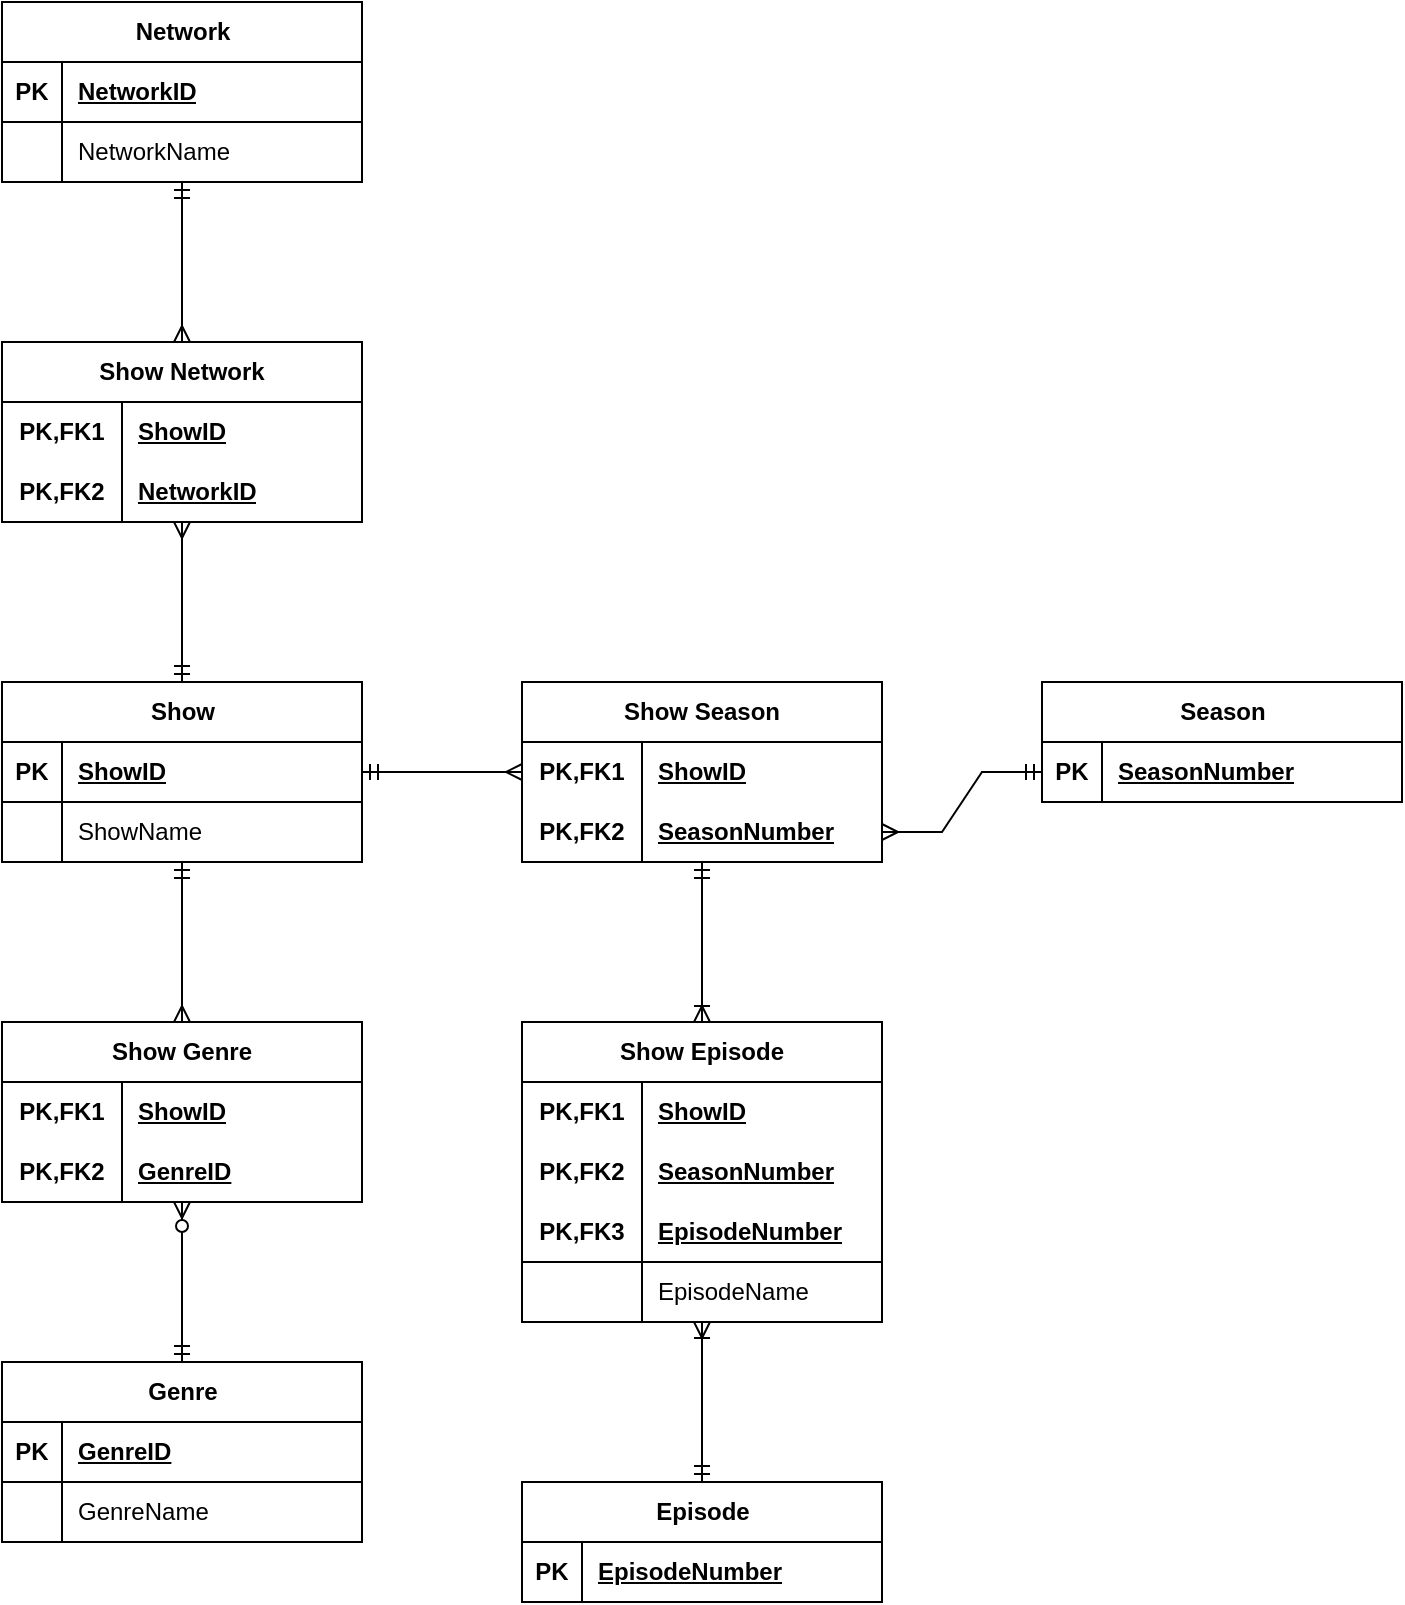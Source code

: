 <mxfile version="21.2.7" type="device">
  <diagram id="R2lEEEUBdFMjLlhIrx00" name="Page-1">
    <mxGraphModel dx="1434" dy="803" grid="1" gridSize="10" guides="1" tooltips="1" connect="1" arrows="1" fold="1" page="1" pageScale="1" pageWidth="850" pageHeight="1100" math="0" shadow="0" extFonts="Permanent Marker^https://fonts.googleapis.com/css?family=Permanent+Marker">
      <root>
        <mxCell id="0" />
        <mxCell id="1" parent="0" />
        <mxCell id="GbpxTVaLLZZnsDVivWcp-1" value="Show" style="shape=table;startSize=30;container=1;collapsible=1;childLayout=tableLayout;fixedRows=1;rowLines=0;fontStyle=1;align=center;resizeLast=1;html=1;" parent="1" vertex="1">
          <mxGeometry x="40" y="440" width="180" height="90" as="geometry" />
        </mxCell>
        <mxCell id="GbpxTVaLLZZnsDVivWcp-2" value="" style="shape=tableRow;horizontal=0;startSize=0;swimlaneHead=0;swimlaneBody=0;fillColor=none;collapsible=0;dropTarget=0;points=[[0,0.5],[1,0.5]];portConstraint=eastwest;top=0;left=0;right=0;bottom=1;" parent="GbpxTVaLLZZnsDVivWcp-1" vertex="1">
          <mxGeometry y="30" width="180" height="30" as="geometry" />
        </mxCell>
        <mxCell id="GbpxTVaLLZZnsDVivWcp-3" value="PK" style="shape=partialRectangle;connectable=0;fillColor=none;top=0;left=0;bottom=0;right=0;fontStyle=1;overflow=hidden;whiteSpace=wrap;html=1;" parent="GbpxTVaLLZZnsDVivWcp-2" vertex="1">
          <mxGeometry width="30" height="30" as="geometry">
            <mxRectangle width="30" height="30" as="alternateBounds" />
          </mxGeometry>
        </mxCell>
        <mxCell id="GbpxTVaLLZZnsDVivWcp-4" value="ShowID" style="shape=partialRectangle;connectable=0;fillColor=none;top=0;left=0;bottom=0;right=0;align=left;spacingLeft=6;fontStyle=5;overflow=hidden;whiteSpace=wrap;html=1;" parent="GbpxTVaLLZZnsDVivWcp-2" vertex="1">
          <mxGeometry x="30" width="150" height="30" as="geometry">
            <mxRectangle width="150" height="30" as="alternateBounds" />
          </mxGeometry>
        </mxCell>
        <mxCell id="GbpxTVaLLZZnsDVivWcp-5" value="" style="shape=tableRow;horizontal=0;startSize=0;swimlaneHead=0;swimlaneBody=0;fillColor=none;collapsible=0;dropTarget=0;points=[[0,0.5],[1,0.5]];portConstraint=eastwest;top=0;left=0;right=0;bottom=0;" parent="GbpxTVaLLZZnsDVivWcp-1" vertex="1">
          <mxGeometry y="60" width="180" height="30" as="geometry" />
        </mxCell>
        <mxCell id="GbpxTVaLLZZnsDVivWcp-6" value="" style="shape=partialRectangle;connectable=0;fillColor=none;top=0;left=0;bottom=0;right=0;editable=1;overflow=hidden;whiteSpace=wrap;html=1;" parent="GbpxTVaLLZZnsDVivWcp-5" vertex="1">
          <mxGeometry width="30" height="30" as="geometry">
            <mxRectangle width="30" height="30" as="alternateBounds" />
          </mxGeometry>
        </mxCell>
        <mxCell id="GbpxTVaLLZZnsDVivWcp-7" value="ShowName" style="shape=partialRectangle;connectable=0;fillColor=none;top=0;left=0;bottom=0;right=0;align=left;spacingLeft=6;overflow=hidden;whiteSpace=wrap;html=1;" parent="GbpxTVaLLZZnsDVivWcp-5" vertex="1">
          <mxGeometry x="30" width="150" height="30" as="geometry">
            <mxRectangle width="150" height="30" as="alternateBounds" />
          </mxGeometry>
        </mxCell>
        <mxCell id="GbpxTVaLLZZnsDVivWcp-27" value="Show Season" style="shape=table;startSize=30;container=1;collapsible=1;childLayout=tableLayout;fixedRows=1;rowLines=0;fontStyle=1;align=center;resizeLast=1;html=1;whiteSpace=wrap;" parent="1" vertex="1">
          <mxGeometry x="300" y="440" width="180" height="90" as="geometry" />
        </mxCell>
        <mxCell id="GbpxTVaLLZZnsDVivWcp-28" value="" style="shape=tableRow;horizontal=0;startSize=0;swimlaneHead=0;swimlaneBody=0;fillColor=none;collapsible=0;dropTarget=0;points=[[0,0.5],[1,0.5]];portConstraint=eastwest;top=0;left=0;right=0;bottom=0;html=1;" parent="GbpxTVaLLZZnsDVivWcp-27" vertex="1">
          <mxGeometry y="30" width="180" height="30" as="geometry" />
        </mxCell>
        <mxCell id="GbpxTVaLLZZnsDVivWcp-29" value="PK,FK1" style="shape=partialRectangle;connectable=0;fillColor=none;top=0;left=0;bottom=0;right=0;fontStyle=1;overflow=hidden;html=1;whiteSpace=wrap;" parent="GbpxTVaLLZZnsDVivWcp-28" vertex="1">
          <mxGeometry width="60" height="30" as="geometry">
            <mxRectangle width="60" height="30" as="alternateBounds" />
          </mxGeometry>
        </mxCell>
        <mxCell id="GbpxTVaLLZZnsDVivWcp-30" value="ShowID" style="shape=partialRectangle;connectable=0;fillColor=none;top=0;left=0;bottom=0;right=0;align=left;spacingLeft=6;fontStyle=5;overflow=hidden;html=1;whiteSpace=wrap;" parent="GbpxTVaLLZZnsDVivWcp-28" vertex="1">
          <mxGeometry x="60" width="120" height="30" as="geometry">
            <mxRectangle width="120" height="30" as="alternateBounds" />
          </mxGeometry>
        </mxCell>
        <mxCell id="GbpxTVaLLZZnsDVivWcp-31" value="" style="shape=tableRow;horizontal=0;startSize=0;swimlaneHead=0;swimlaneBody=0;fillColor=none;collapsible=0;dropTarget=0;points=[[0,0.5],[1,0.5]];portConstraint=eastwest;top=0;left=0;right=0;bottom=1;html=1;" parent="GbpxTVaLLZZnsDVivWcp-27" vertex="1">
          <mxGeometry y="60" width="180" height="30" as="geometry" />
        </mxCell>
        <mxCell id="GbpxTVaLLZZnsDVivWcp-32" value="PK,FK2" style="shape=partialRectangle;connectable=0;fillColor=none;top=0;left=0;bottom=0;right=0;fontStyle=1;overflow=hidden;html=1;whiteSpace=wrap;" parent="GbpxTVaLLZZnsDVivWcp-31" vertex="1">
          <mxGeometry width="60" height="30" as="geometry">
            <mxRectangle width="60" height="30" as="alternateBounds" />
          </mxGeometry>
        </mxCell>
        <mxCell id="GbpxTVaLLZZnsDVivWcp-33" value="SeasonNumber" style="shape=partialRectangle;connectable=0;fillColor=none;top=0;left=0;bottom=0;right=0;align=left;spacingLeft=6;fontStyle=5;overflow=hidden;html=1;whiteSpace=wrap;" parent="GbpxTVaLLZZnsDVivWcp-31" vertex="1">
          <mxGeometry x="60" width="120" height="30" as="geometry">
            <mxRectangle width="120" height="30" as="alternateBounds" />
          </mxGeometry>
        </mxCell>
        <mxCell id="GbpxTVaLLZZnsDVivWcp-40" value="Season" style="shape=table;startSize=30;container=1;collapsible=1;childLayout=tableLayout;fixedRows=1;rowLines=0;fontStyle=1;align=center;resizeLast=1;html=1;" parent="1" vertex="1">
          <mxGeometry x="560" y="440" width="180" height="60" as="geometry" />
        </mxCell>
        <mxCell id="GbpxTVaLLZZnsDVivWcp-41" value="" style="shape=tableRow;horizontal=0;startSize=0;swimlaneHead=0;swimlaneBody=0;fillColor=none;collapsible=0;dropTarget=0;points=[[0,0.5],[1,0.5]];portConstraint=eastwest;top=0;left=0;right=0;bottom=1;" parent="GbpxTVaLLZZnsDVivWcp-40" vertex="1">
          <mxGeometry y="30" width="180" height="30" as="geometry" />
        </mxCell>
        <mxCell id="GbpxTVaLLZZnsDVivWcp-42" value="PK" style="shape=partialRectangle;connectable=0;fillColor=none;top=0;left=0;bottom=0;right=0;fontStyle=1;overflow=hidden;whiteSpace=wrap;html=1;" parent="GbpxTVaLLZZnsDVivWcp-41" vertex="1">
          <mxGeometry width="30" height="30" as="geometry">
            <mxRectangle width="30" height="30" as="alternateBounds" />
          </mxGeometry>
        </mxCell>
        <mxCell id="GbpxTVaLLZZnsDVivWcp-43" value="SeasonNumber" style="shape=partialRectangle;connectable=0;fillColor=none;top=0;left=0;bottom=0;right=0;align=left;spacingLeft=6;fontStyle=5;overflow=hidden;whiteSpace=wrap;html=1;" parent="GbpxTVaLLZZnsDVivWcp-41" vertex="1">
          <mxGeometry x="30" width="150" height="30" as="geometry">
            <mxRectangle width="150" height="30" as="alternateBounds" />
          </mxGeometry>
        </mxCell>
        <mxCell id="GbpxTVaLLZZnsDVivWcp-53" value="Genre" style="shape=table;startSize=30;container=1;collapsible=1;childLayout=tableLayout;fixedRows=1;rowLines=0;fontStyle=1;align=center;resizeLast=1;html=1;" parent="1" vertex="1">
          <mxGeometry x="40" y="780" width="180" height="90" as="geometry" />
        </mxCell>
        <mxCell id="GbpxTVaLLZZnsDVivWcp-54" value="" style="shape=tableRow;horizontal=0;startSize=0;swimlaneHead=0;swimlaneBody=0;fillColor=none;collapsible=0;dropTarget=0;points=[[0,0.5],[1,0.5]];portConstraint=eastwest;top=0;left=0;right=0;bottom=1;" parent="GbpxTVaLLZZnsDVivWcp-53" vertex="1">
          <mxGeometry y="30" width="180" height="30" as="geometry" />
        </mxCell>
        <mxCell id="GbpxTVaLLZZnsDVivWcp-55" value="PK" style="shape=partialRectangle;connectable=0;fillColor=none;top=0;left=0;bottom=0;right=0;fontStyle=1;overflow=hidden;whiteSpace=wrap;html=1;" parent="GbpxTVaLLZZnsDVivWcp-54" vertex="1">
          <mxGeometry width="30" height="30" as="geometry">
            <mxRectangle width="30" height="30" as="alternateBounds" />
          </mxGeometry>
        </mxCell>
        <mxCell id="GbpxTVaLLZZnsDVivWcp-56" value="GenreID" style="shape=partialRectangle;connectable=0;fillColor=none;top=0;left=0;bottom=0;right=0;align=left;spacingLeft=6;fontStyle=5;overflow=hidden;whiteSpace=wrap;html=1;" parent="GbpxTVaLLZZnsDVivWcp-54" vertex="1">
          <mxGeometry x="30" width="150" height="30" as="geometry">
            <mxRectangle width="150" height="30" as="alternateBounds" />
          </mxGeometry>
        </mxCell>
        <mxCell id="GbpxTVaLLZZnsDVivWcp-57" value="" style="shape=tableRow;horizontal=0;startSize=0;swimlaneHead=0;swimlaneBody=0;fillColor=none;collapsible=0;dropTarget=0;points=[[0,0.5],[1,0.5]];portConstraint=eastwest;top=0;left=0;right=0;bottom=0;" parent="GbpxTVaLLZZnsDVivWcp-53" vertex="1">
          <mxGeometry y="60" width="180" height="30" as="geometry" />
        </mxCell>
        <mxCell id="GbpxTVaLLZZnsDVivWcp-58" value="" style="shape=partialRectangle;connectable=0;fillColor=none;top=0;left=0;bottom=0;right=0;editable=1;overflow=hidden;whiteSpace=wrap;html=1;" parent="GbpxTVaLLZZnsDVivWcp-57" vertex="1">
          <mxGeometry width="30" height="30" as="geometry">
            <mxRectangle width="30" height="30" as="alternateBounds" />
          </mxGeometry>
        </mxCell>
        <mxCell id="GbpxTVaLLZZnsDVivWcp-59" value="GenreName" style="shape=partialRectangle;connectable=0;fillColor=none;top=0;left=0;bottom=0;right=0;align=left;spacingLeft=6;overflow=hidden;whiteSpace=wrap;html=1;" parent="GbpxTVaLLZZnsDVivWcp-57" vertex="1">
          <mxGeometry x="30" width="150" height="30" as="geometry">
            <mxRectangle width="150" height="30" as="alternateBounds" />
          </mxGeometry>
        </mxCell>
        <mxCell id="GbpxTVaLLZZnsDVivWcp-66" value="Show Genre" style="shape=table;startSize=30;container=1;collapsible=1;childLayout=tableLayout;fixedRows=1;rowLines=0;fontStyle=1;align=center;resizeLast=1;html=1;whiteSpace=wrap;" parent="1" vertex="1">
          <mxGeometry x="40" y="610" width="180" height="90" as="geometry" />
        </mxCell>
        <mxCell id="GbpxTVaLLZZnsDVivWcp-67" value="" style="shape=tableRow;horizontal=0;startSize=0;swimlaneHead=0;swimlaneBody=0;fillColor=none;collapsible=0;dropTarget=0;points=[[0,0.5],[1,0.5]];portConstraint=eastwest;top=0;left=0;right=0;bottom=0;html=1;" parent="GbpxTVaLLZZnsDVivWcp-66" vertex="1">
          <mxGeometry y="30" width="180" height="30" as="geometry" />
        </mxCell>
        <mxCell id="GbpxTVaLLZZnsDVivWcp-68" value="PK,FK1" style="shape=partialRectangle;connectable=0;fillColor=none;top=0;left=0;bottom=0;right=0;fontStyle=1;overflow=hidden;html=1;whiteSpace=wrap;" parent="GbpxTVaLLZZnsDVivWcp-67" vertex="1">
          <mxGeometry width="60" height="30" as="geometry">
            <mxRectangle width="60" height="30" as="alternateBounds" />
          </mxGeometry>
        </mxCell>
        <mxCell id="GbpxTVaLLZZnsDVivWcp-69" value="ShowID" style="shape=partialRectangle;connectable=0;fillColor=none;top=0;left=0;bottom=0;right=0;align=left;spacingLeft=6;fontStyle=5;overflow=hidden;html=1;whiteSpace=wrap;" parent="GbpxTVaLLZZnsDVivWcp-67" vertex="1">
          <mxGeometry x="60" width="120" height="30" as="geometry">
            <mxRectangle width="120" height="30" as="alternateBounds" />
          </mxGeometry>
        </mxCell>
        <mxCell id="GbpxTVaLLZZnsDVivWcp-70" value="" style="shape=tableRow;horizontal=0;startSize=0;swimlaneHead=0;swimlaneBody=0;fillColor=none;collapsible=0;dropTarget=0;points=[[0,0.5],[1,0.5]];portConstraint=eastwest;top=0;left=0;right=0;bottom=1;html=1;" parent="GbpxTVaLLZZnsDVivWcp-66" vertex="1">
          <mxGeometry y="60" width="180" height="30" as="geometry" />
        </mxCell>
        <mxCell id="GbpxTVaLLZZnsDVivWcp-71" value="PK,FK2" style="shape=partialRectangle;connectable=0;fillColor=none;top=0;left=0;bottom=0;right=0;fontStyle=1;overflow=hidden;html=1;whiteSpace=wrap;" parent="GbpxTVaLLZZnsDVivWcp-70" vertex="1">
          <mxGeometry width="60" height="30" as="geometry">
            <mxRectangle width="60" height="30" as="alternateBounds" />
          </mxGeometry>
        </mxCell>
        <mxCell id="GbpxTVaLLZZnsDVivWcp-72" value="GenreID" style="shape=partialRectangle;connectable=0;fillColor=none;top=0;left=0;bottom=0;right=0;align=left;spacingLeft=6;fontStyle=5;overflow=hidden;html=1;whiteSpace=wrap;" parent="GbpxTVaLLZZnsDVivWcp-70" vertex="1">
          <mxGeometry x="60" width="120" height="30" as="geometry">
            <mxRectangle width="120" height="30" as="alternateBounds" />
          </mxGeometry>
        </mxCell>
        <mxCell id="GbpxTVaLLZZnsDVivWcp-76" value="Network" style="shape=table;startSize=30;container=1;collapsible=1;childLayout=tableLayout;fixedRows=1;rowLines=0;fontStyle=1;align=center;resizeLast=1;html=1;" parent="1" vertex="1">
          <mxGeometry x="40" y="100" width="180" height="90" as="geometry" />
        </mxCell>
        <mxCell id="GbpxTVaLLZZnsDVivWcp-77" value="" style="shape=tableRow;horizontal=0;startSize=0;swimlaneHead=0;swimlaneBody=0;fillColor=none;collapsible=0;dropTarget=0;points=[[0,0.5],[1,0.5]];portConstraint=eastwest;top=0;left=0;right=0;bottom=1;" parent="GbpxTVaLLZZnsDVivWcp-76" vertex="1">
          <mxGeometry y="30" width="180" height="30" as="geometry" />
        </mxCell>
        <mxCell id="GbpxTVaLLZZnsDVivWcp-78" value="PK" style="shape=partialRectangle;connectable=0;fillColor=none;top=0;left=0;bottom=0;right=0;fontStyle=1;overflow=hidden;whiteSpace=wrap;html=1;" parent="GbpxTVaLLZZnsDVivWcp-77" vertex="1">
          <mxGeometry width="30" height="30" as="geometry">
            <mxRectangle width="30" height="30" as="alternateBounds" />
          </mxGeometry>
        </mxCell>
        <mxCell id="GbpxTVaLLZZnsDVivWcp-79" value="NetworkID" style="shape=partialRectangle;connectable=0;fillColor=none;top=0;left=0;bottom=0;right=0;align=left;spacingLeft=6;fontStyle=5;overflow=hidden;whiteSpace=wrap;html=1;" parent="GbpxTVaLLZZnsDVivWcp-77" vertex="1">
          <mxGeometry x="30" width="150" height="30" as="geometry">
            <mxRectangle width="150" height="30" as="alternateBounds" />
          </mxGeometry>
        </mxCell>
        <mxCell id="GbpxTVaLLZZnsDVivWcp-80" value="" style="shape=tableRow;horizontal=0;startSize=0;swimlaneHead=0;swimlaneBody=0;fillColor=none;collapsible=0;dropTarget=0;points=[[0,0.5],[1,0.5]];portConstraint=eastwest;top=0;left=0;right=0;bottom=0;" parent="GbpxTVaLLZZnsDVivWcp-76" vertex="1">
          <mxGeometry y="60" width="180" height="30" as="geometry" />
        </mxCell>
        <mxCell id="GbpxTVaLLZZnsDVivWcp-81" value="" style="shape=partialRectangle;connectable=0;fillColor=none;top=0;left=0;bottom=0;right=0;editable=1;overflow=hidden;whiteSpace=wrap;html=1;" parent="GbpxTVaLLZZnsDVivWcp-80" vertex="1">
          <mxGeometry width="30" height="30" as="geometry">
            <mxRectangle width="30" height="30" as="alternateBounds" />
          </mxGeometry>
        </mxCell>
        <mxCell id="GbpxTVaLLZZnsDVivWcp-82" value="NetworkName" style="shape=partialRectangle;connectable=0;fillColor=none;top=0;left=0;bottom=0;right=0;align=left;spacingLeft=6;overflow=hidden;whiteSpace=wrap;html=1;" parent="GbpxTVaLLZZnsDVivWcp-80" vertex="1">
          <mxGeometry x="30" width="150" height="30" as="geometry">
            <mxRectangle width="150" height="30" as="alternateBounds" />
          </mxGeometry>
        </mxCell>
        <mxCell id="GbpxTVaLLZZnsDVivWcp-83" value="Show Network" style="shape=table;startSize=30;container=1;collapsible=1;childLayout=tableLayout;fixedRows=1;rowLines=0;fontStyle=1;align=center;resizeLast=1;html=1;whiteSpace=wrap;" parent="1" vertex="1">
          <mxGeometry x="40" y="270" width="180" height="90" as="geometry" />
        </mxCell>
        <mxCell id="GbpxTVaLLZZnsDVivWcp-84" value="" style="shape=tableRow;horizontal=0;startSize=0;swimlaneHead=0;swimlaneBody=0;fillColor=none;collapsible=0;dropTarget=0;points=[[0,0.5],[1,0.5]];portConstraint=eastwest;top=0;left=0;right=0;bottom=0;html=1;" parent="GbpxTVaLLZZnsDVivWcp-83" vertex="1">
          <mxGeometry y="30" width="180" height="30" as="geometry" />
        </mxCell>
        <mxCell id="GbpxTVaLLZZnsDVivWcp-85" value="PK,FK1" style="shape=partialRectangle;connectable=0;fillColor=none;top=0;left=0;bottom=0;right=0;fontStyle=1;overflow=hidden;html=1;whiteSpace=wrap;" parent="GbpxTVaLLZZnsDVivWcp-84" vertex="1">
          <mxGeometry width="60" height="30" as="geometry">
            <mxRectangle width="60" height="30" as="alternateBounds" />
          </mxGeometry>
        </mxCell>
        <mxCell id="GbpxTVaLLZZnsDVivWcp-86" value="ShowID" style="shape=partialRectangle;connectable=0;fillColor=none;top=0;left=0;bottom=0;right=0;align=left;spacingLeft=6;fontStyle=5;overflow=hidden;html=1;whiteSpace=wrap;" parent="GbpxTVaLLZZnsDVivWcp-84" vertex="1">
          <mxGeometry x="60" width="120" height="30" as="geometry">
            <mxRectangle width="120" height="30" as="alternateBounds" />
          </mxGeometry>
        </mxCell>
        <mxCell id="GbpxTVaLLZZnsDVivWcp-87" value="" style="shape=tableRow;horizontal=0;startSize=0;swimlaneHead=0;swimlaneBody=0;fillColor=none;collapsible=0;dropTarget=0;points=[[0,0.5],[1,0.5]];portConstraint=eastwest;top=0;left=0;right=0;bottom=1;html=1;" parent="GbpxTVaLLZZnsDVivWcp-83" vertex="1">
          <mxGeometry y="60" width="180" height="30" as="geometry" />
        </mxCell>
        <mxCell id="GbpxTVaLLZZnsDVivWcp-88" value="PK,FK2" style="shape=partialRectangle;connectable=0;fillColor=none;top=0;left=0;bottom=0;right=0;fontStyle=1;overflow=hidden;html=1;whiteSpace=wrap;" parent="GbpxTVaLLZZnsDVivWcp-87" vertex="1">
          <mxGeometry width="60" height="30" as="geometry">
            <mxRectangle width="60" height="30" as="alternateBounds" />
          </mxGeometry>
        </mxCell>
        <mxCell id="GbpxTVaLLZZnsDVivWcp-89" value="NetworkID" style="shape=partialRectangle;connectable=0;fillColor=none;top=0;left=0;bottom=0;right=0;align=left;spacingLeft=6;fontStyle=5;overflow=hidden;html=1;whiteSpace=wrap;" parent="GbpxTVaLLZZnsDVivWcp-87" vertex="1">
          <mxGeometry x="60" width="120" height="30" as="geometry">
            <mxRectangle width="120" height="30" as="alternateBounds" />
          </mxGeometry>
        </mxCell>
        <mxCell id="GbpxTVaLLZZnsDVivWcp-125" value="" style="edgeStyle=entityRelationEdgeStyle;fontSize=12;html=1;endArrow=ERmany;startArrow=ERmandOne;rounded=0;exitX=1;exitY=0.5;exitDx=0;exitDy=0;endFill=0;" parent="1" source="GbpxTVaLLZZnsDVivWcp-2" target="GbpxTVaLLZZnsDVivWcp-28" edge="1">
          <mxGeometry width="100" height="100" relative="1" as="geometry">
            <mxPoint x="250" y="550" as="sourcePoint" />
            <mxPoint x="350" y="450" as="targetPoint" />
          </mxGeometry>
        </mxCell>
        <mxCell id="GbpxTVaLLZZnsDVivWcp-126" value="" style="edgeStyle=entityRelationEdgeStyle;fontSize=12;html=1;endArrow=ERmany;startArrow=ERmandOne;rounded=0;exitX=0;exitY=0.5;exitDx=0;exitDy=0;endFill=0;entryX=1;entryY=0.5;entryDx=0;entryDy=0;" parent="1" source="GbpxTVaLLZZnsDVivWcp-41" target="GbpxTVaLLZZnsDVivWcp-31" edge="1">
          <mxGeometry width="100" height="100" relative="1" as="geometry">
            <mxPoint x="530" y="549" as="sourcePoint" />
            <mxPoint x="610" y="549" as="targetPoint" />
          </mxGeometry>
        </mxCell>
        <mxCell id="GbpxTVaLLZZnsDVivWcp-127" value="" style="fontSize=12;html=1;endArrow=ERmany;startArrow=ERmandOne;rounded=0;endFill=0;" parent="1" source="GbpxTVaLLZZnsDVivWcp-5" target="GbpxTVaLLZZnsDVivWcp-66" edge="1">
          <mxGeometry width="100" height="100" relative="1" as="geometry">
            <mxPoint x="340" y="580" as="sourcePoint" />
            <mxPoint x="260" y="610" as="targetPoint" />
          </mxGeometry>
        </mxCell>
        <mxCell id="GbpxTVaLLZZnsDVivWcp-129" value="" style="fontSize=12;html=1;endArrow=ERzeroToMany;startArrow=ERmandOne;rounded=0;" parent="1" source="GbpxTVaLLZZnsDVivWcp-53" edge="1">
          <mxGeometry width="100" height="100" relative="1" as="geometry">
            <mxPoint x="280" y="720" as="sourcePoint" />
            <mxPoint x="130" y="700" as="targetPoint" />
          </mxGeometry>
        </mxCell>
        <mxCell id="GbpxTVaLLZZnsDVivWcp-131" value="" style="fontSize=12;html=1;endArrow=ERmany;startArrow=ERmandOne;rounded=0;endFill=0;exitX=0.5;exitY=0;exitDx=0;exitDy=0;" parent="1" source="GbpxTVaLLZZnsDVivWcp-1" target="GbpxTVaLLZZnsDVivWcp-87" edge="1">
          <mxGeometry width="100" height="100" relative="1" as="geometry">
            <mxPoint x="120" y="370" as="sourcePoint" />
            <mxPoint x="180" y="400" as="targetPoint" />
          </mxGeometry>
        </mxCell>
        <mxCell id="GbpxTVaLLZZnsDVivWcp-132" value="" style="fontSize=12;html=1;endArrow=ERmany;startArrow=ERmandOne;rounded=0;endFill=0;entryX=0.5;entryY=0;entryDx=0;entryDy=0;" parent="1" source="GbpxTVaLLZZnsDVivWcp-80" target="GbpxTVaLLZZnsDVivWcp-83" edge="1">
          <mxGeometry width="100" height="100" relative="1" as="geometry">
            <mxPoint x="140" y="210" as="sourcePoint" />
            <mxPoint x="220" y="240" as="targetPoint" />
          </mxGeometry>
        </mxCell>
        <mxCell id="CDFgDhkxSrThdgTP5As8-14" value="Show Episode" style="shape=table;startSize=30;container=1;collapsible=1;childLayout=tableLayout;fixedRows=1;rowLines=0;fontStyle=1;align=center;resizeLast=1;html=1;whiteSpace=wrap;" vertex="1" parent="1">
          <mxGeometry x="300" y="610" width="180" height="150" as="geometry" />
        </mxCell>
        <mxCell id="CDFgDhkxSrThdgTP5As8-15" value="" style="shape=tableRow;horizontal=0;startSize=0;swimlaneHead=0;swimlaneBody=0;fillColor=none;collapsible=0;dropTarget=0;points=[[0,0.5],[1,0.5]];portConstraint=eastwest;top=0;left=0;right=0;bottom=0;html=1;" vertex="1" parent="CDFgDhkxSrThdgTP5As8-14">
          <mxGeometry y="30" width="180" height="30" as="geometry" />
        </mxCell>
        <mxCell id="CDFgDhkxSrThdgTP5As8-16" value="PK,FK1" style="shape=partialRectangle;connectable=0;fillColor=none;top=0;left=0;bottom=0;right=0;fontStyle=1;overflow=hidden;html=1;whiteSpace=wrap;" vertex="1" parent="CDFgDhkxSrThdgTP5As8-15">
          <mxGeometry width="60" height="30" as="geometry">
            <mxRectangle width="60" height="30" as="alternateBounds" />
          </mxGeometry>
        </mxCell>
        <mxCell id="CDFgDhkxSrThdgTP5As8-17" value="ShowID" style="shape=partialRectangle;connectable=0;fillColor=none;top=0;left=0;bottom=0;right=0;align=left;spacingLeft=6;fontStyle=5;overflow=hidden;html=1;whiteSpace=wrap;" vertex="1" parent="CDFgDhkxSrThdgTP5As8-15">
          <mxGeometry x="60" width="120" height="30" as="geometry">
            <mxRectangle width="120" height="30" as="alternateBounds" />
          </mxGeometry>
        </mxCell>
        <mxCell id="CDFgDhkxSrThdgTP5As8-36" style="shape=tableRow;horizontal=0;startSize=0;swimlaneHead=0;swimlaneBody=0;fillColor=none;collapsible=0;dropTarget=0;points=[[0,0.5],[1,0.5]];portConstraint=eastwest;top=0;left=0;right=0;bottom=0;html=1;" vertex="1" parent="CDFgDhkxSrThdgTP5As8-14">
          <mxGeometry y="60" width="180" height="30" as="geometry" />
        </mxCell>
        <mxCell id="CDFgDhkxSrThdgTP5As8-37" value="PK,FK2" style="shape=partialRectangle;connectable=0;fillColor=none;top=0;left=0;bottom=0;right=0;fontStyle=1;overflow=hidden;html=1;whiteSpace=wrap;" vertex="1" parent="CDFgDhkxSrThdgTP5As8-36">
          <mxGeometry width="60" height="30" as="geometry">
            <mxRectangle width="60" height="30" as="alternateBounds" />
          </mxGeometry>
        </mxCell>
        <mxCell id="CDFgDhkxSrThdgTP5As8-38" value="SeasonNumber" style="shape=partialRectangle;connectable=0;fillColor=none;top=0;left=0;bottom=0;right=0;align=left;spacingLeft=6;fontStyle=5;overflow=hidden;html=1;whiteSpace=wrap;" vertex="1" parent="CDFgDhkxSrThdgTP5As8-36">
          <mxGeometry x="60" width="120" height="30" as="geometry">
            <mxRectangle width="120" height="30" as="alternateBounds" />
          </mxGeometry>
        </mxCell>
        <mxCell id="CDFgDhkxSrThdgTP5As8-18" value="" style="shape=tableRow;horizontal=0;startSize=0;swimlaneHead=0;swimlaneBody=0;fillColor=none;collapsible=0;dropTarget=0;points=[[0,0.5],[1,0.5]];portConstraint=eastwest;top=0;left=0;right=0;bottom=1;html=1;" vertex="1" parent="CDFgDhkxSrThdgTP5As8-14">
          <mxGeometry y="90" width="180" height="30" as="geometry" />
        </mxCell>
        <mxCell id="CDFgDhkxSrThdgTP5As8-19" value="PK,FK3" style="shape=partialRectangle;connectable=0;fillColor=none;top=0;left=0;bottom=0;right=0;fontStyle=1;overflow=hidden;html=1;whiteSpace=wrap;" vertex="1" parent="CDFgDhkxSrThdgTP5As8-18">
          <mxGeometry width="60" height="30" as="geometry">
            <mxRectangle width="60" height="30" as="alternateBounds" />
          </mxGeometry>
        </mxCell>
        <mxCell id="CDFgDhkxSrThdgTP5As8-20" value="EpisodeNumber" style="shape=partialRectangle;connectable=0;fillColor=none;top=0;left=0;bottom=0;right=0;align=left;spacingLeft=6;fontStyle=5;overflow=hidden;html=1;whiteSpace=wrap;strokeColor=default;" vertex="1" parent="CDFgDhkxSrThdgTP5As8-18">
          <mxGeometry x="60" width="120" height="30" as="geometry">
            <mxRectangle width="120" height="30" as="alternateBounds" />
          </mxGeometry>
        </mxCell>
        <mxCell id="CDFgDhkxSrThdgTP5As8-21" value="" style="shape=tableRow;horizontal=0;startSize=0;swimlaneHead=0;swimlaneBody=0;fillColor=none;collapsible=0;dropTarget=0;points=[[0,0.5],[1,0.5]];portConstraint=eastwest;top=0;left=0;right=0;bottom=0;html=1;" vertex="1" parent="CDFgDhkxSrThdgTP5As8-14">
          <mxGeometry y="120" width="180" height="30" as="geometry" />
        </mxCell>
        <mxCell id="CDFgDhkxSrThdgTP5As8-22" value="" style="shape=partialRectangle;connectable=0;fillColor=none;top=0;left=0;bottom=0;right=0;editable=1;overflow=hidden;html=1;whiteSpace=wrap;" vertex="1" parent="CDFgDhkxSrThdgTP5As8-21">
          <mxGeometry width="60" height="30" as="geometry">
            <mxRectangle width="60" height="30" as="alternateBounds" />
          </mxGeometry>
        </mxCell>
        <mxCell id="CDFgDhkxSrThdgTP5As8-23" value="EpisodeName" style="shape=partialRectangle;connectable=0;fillColor=none;top=0;left=0;bottom=0;right=0;align=left;spacingLeft=6;overflow=hidden;html=1;whiteSpace=wrap;" vertex="1" parent="CDFgDhkxSrThdgTP5As8-21">
          <mxGeometry x="60" width="120" height="30" as="geometry">
            <mxRectangle width="120" height="30" as="alternateBounds" />
          </mxGeometry>
        </mxCell>
        <mxCell id="CDFgDhkxSrThdgTP5As8-39" value="Episode" style="shape=table;startSize=30;container=1;collapsible=1;childLayout=tableLayout;fixedRows=1;rowLines=0;fontStyle=1;align=center;resizeLast=1;html=1;" vertex="1" parent="1">
          <mxGeometry x="300" y="840" width="180" height="60" as="geometry" />
        </mxCell>
        <mxCell id="CDFgDhkxSrThdgTP5As8-40" value="" style="shape=tableRow;horizontal=0;startSize=0;swimlaneHead=0;swimlaneBody=0;fillColor=none;collapsible=0;dropTarget=0;points=[[0,0.5],[1,0.5]];portConstraint=eastwest;top=0;left=0;right=0;bottom=1;" vertex="1" parent="CDFgDhkxSrThdgTP5As8-39">
          <mxGeometry y="30" width="180" height="30" as="geometry" />
        </mxCell>
        <mxCell id="CDFgDhkxSrThdgTP5As8-41" value="PK" style="shape=partialRectangle;connectable=0;fillColor=none;top=0;left=0;bottom=0;right=0;fontStyle=1;overflow=hidden;whiteSpace=wrap;html=1;" vertex="1" parent="CDFgDhkxSrThdgTP5As8-40">
          <mxGeometry width="30" height="30" as="geometry">
            <mxRectangle width="30" height="30" as="alternateBounds" />
          </mxGeometry>
        </mxCell>
        <mxCell id="CDFgDhkxSrThdgTP5As8-42" value="EpisodeNumber" style="shape=partialRectangle;connectable=0;fillColor=none;top=0;left=0;bottom=0;right=0;align=left;spacingLeft=6;fontStyle=5;overflow=hidden;whiteSpace=wrap;html=1;" vertex="1" parent="CDFgDhkxSrThdgTP5As8-40">
          <mxGeometry x="30" width="150" height="30" as="geometry">
            <mxRectangle width="150" height="30" as="alternateBounds" />
          </mxGeometry>
        </mxCell>
        <mxCell id="CDFgDhkxSrThdgTP5As8-43" value="" style="fontSize=12;html=1;endArrow=ERoneToMany;startArrow=ERmandOne;rounded=0;endFill=0;" edge="1" parent="1" source="CDFgDhkxSrThdgTP5As8-39" target="CDFgDhkxSrThdgTP5As8-21">
          <mxGeometry width="100" height="100" relative="1" as="geometry">
            <mxPoint x="389.5" y="840" as="sourcePoint" />
            <mxPoint x="389.5" y="760" as="targetPoint" />
          </mxGeometry>
        </mxCell>
        <mxCell id="CDFgDhkxSrThdgTP5As8-44" value="" style="fontSize=12;html=1;endArrow=ERoneToMany;startArrow=ERmandOne;rounded=0;endFill=0;" edge="1" parent="1" source="GbpxTVaLLZZnsDVivWcp-31" target="CDFgDhkxSrThdgTP5As8-14">
          <mxGeometry width="100" height="100" relative="1" as="geometry">
            <mxPoint x="440" y="630" as="sourcePoint" />
            <mxPoint x="440" y="550" as="targetPoint" />
          </mxGeometry>
        </mxCell>
      </root>
    </mxGraphModel>
  </diagram>
</mxfile>
